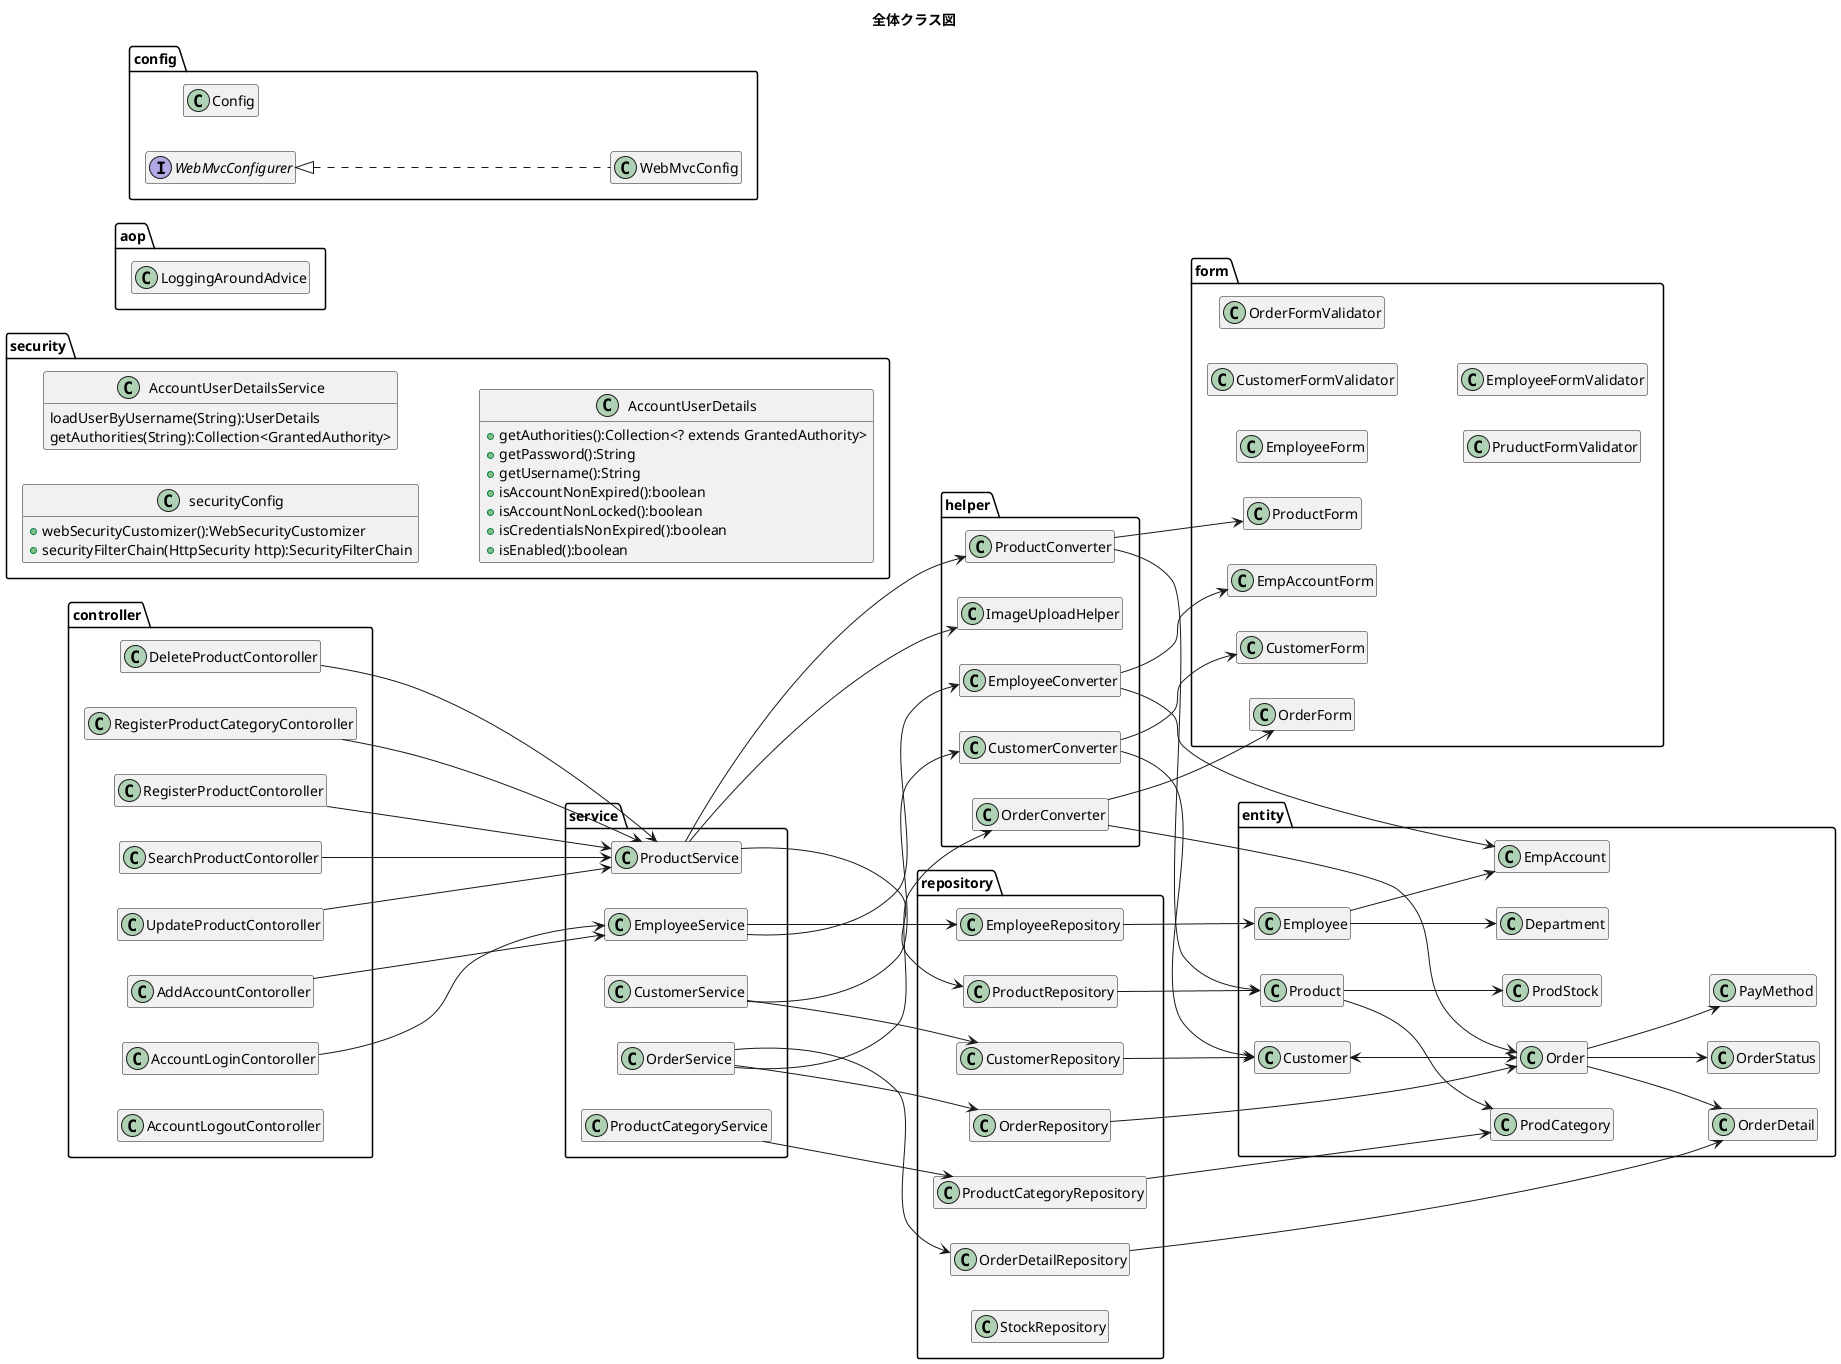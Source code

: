 @startuml
title 全体クラス図
hide empty members
left to right direction

package entity{
    class Customer{
    }

    class Order{
    }

    class OrderDetail{
    }

    class OrderStatus{
    }
    
    class PayMethod{
    }

    class Product{
    }

    class ProdCategory{
    }

    class ProdStock{
    }

    class Employee{
    }

    class Department{
    }

    class EmpAccount{
    }
}

Customer <--> Order
Order --> OrderStatus
Order --> OrderDetail
Order --> PayMethod
Product --> ProdStock
Product --> ProdCategory
Employee --> EmpAccount
Employee --> Department

package form{
    
    class CustomerForm{
    }

    class OrderForm{
    }

    class ProductForm{
    }

    class EmployeeForm{
    }
    
    class EmpAccountForm{
    }
    
    class CustomerFormValidator{
    }
    
    class OrderFormValidator{
    }
    
    class PruductFormValidator{
    }
    
    class EmployeeFormValidator{
    }
}

package helper{
    class CustomerConverter{
    }

    class OrderConverter{
    }

    class ProductConverter{
    }

    class EmployeeConverter{
    }
    
    class ImageUploadHelper{
    }
}
CustomerConverter --> Customer
CustomerConverter --> CustomerForm
OrderConverter --> Order
OrderConverter --> OrderForm
ProductConverter --> Product
ProductConverter --> ProductForm
EmployeeConverter --> EmpAccount
EmployeeConverter --> EmpAccountForm

package repository{
    class CustomerRepository{
    }

    class OrderRepository{
    }

    class ProductRepository{
    }

    class EmployeeRepository{
    }

    class ProductCategoryRepository{
    }

    class OrderDetailRepository{
    }
    
    class StockRepository{
    }
}

package service{
    class CustomerService{
    }
    
    class OrderService{
    }
    
    class ProductService{
    }

    class EmployeeService{
    }
    
    class ProductCategoryService{
    }
}

CustomerService --> CustomerConverter
OrderService --> OrderConverter
ProductService --> ProductConverter
ProductService --> ImageUploadHelper
EmployeeService --> EmployeeConverter

CustomerService --> CustomerRepository
OrderService --> OrderRepository
OrderService --> OrderDetailRepository
ProductService --> ProductRepository
EmployeeService --> EmployeeRepository
ProductCategoryService --> ProductCategoryRepository

CustomerRepository --> Customer
OrderRepository --> Order
OrderDetailRepository --> OrderDetail
ProductRepository --> Product
EmployeeRepository --> Employee
ProductCategoryRepository --> ProdCategory


package controller{
    class AddAccountContoroller{
    }
    class RegisterProductContoroller{
    }
    class SearchProductContoroller{
    }
    class UpdateProductContoroller{
    }
    class DeleteProductContoroller{
    }
    class RegisterProductCategoryContoroller{
    }
    class AccountLoginContoroller{
    }
    class  AccountLogoutContoroller{
    }
}
AddAccountContoroller --> EmployeeService
RegisterProductContoroller --> ProductService
SearchProductContoroller --> ProductService
UpdateProductContoroller --> ProductService
DeleteProductContoroller --> ProductService
RegisterProductCategoryContoroller --> ProductService
AccountLoginContoroller --> EmployeeService

package aop{
   class LoggingAroundAdvice {
   }
}

package config{
    class Config{
    }
    class WebMvcConfig implements WebMvcConfigurer {
    }
}

package security{

		class securityConfig{
			+ webSecurityCustomizer():WebSecurityCustomizer
			+ securityFilterChain(HttpSecurity http):SecurityFilterChain
		}
		class AccountUserDetailsService{
			loadUserByUsername(String):UserDetails
			getAuthorities(String):Collection<GrantedAuthority>
		}
		class AccountUserDetails{
			+getAuthorities():Collection<? extends GrantedAuthority>
			+getPassword():String
			+getUsername():String
			+isAccountNonExpired():boolean
			+isAccountNonLocked():boolean
			+isCredentialsNonExpired():boolean
			+isEnabled():boolean
		}
	
}
@enduml




